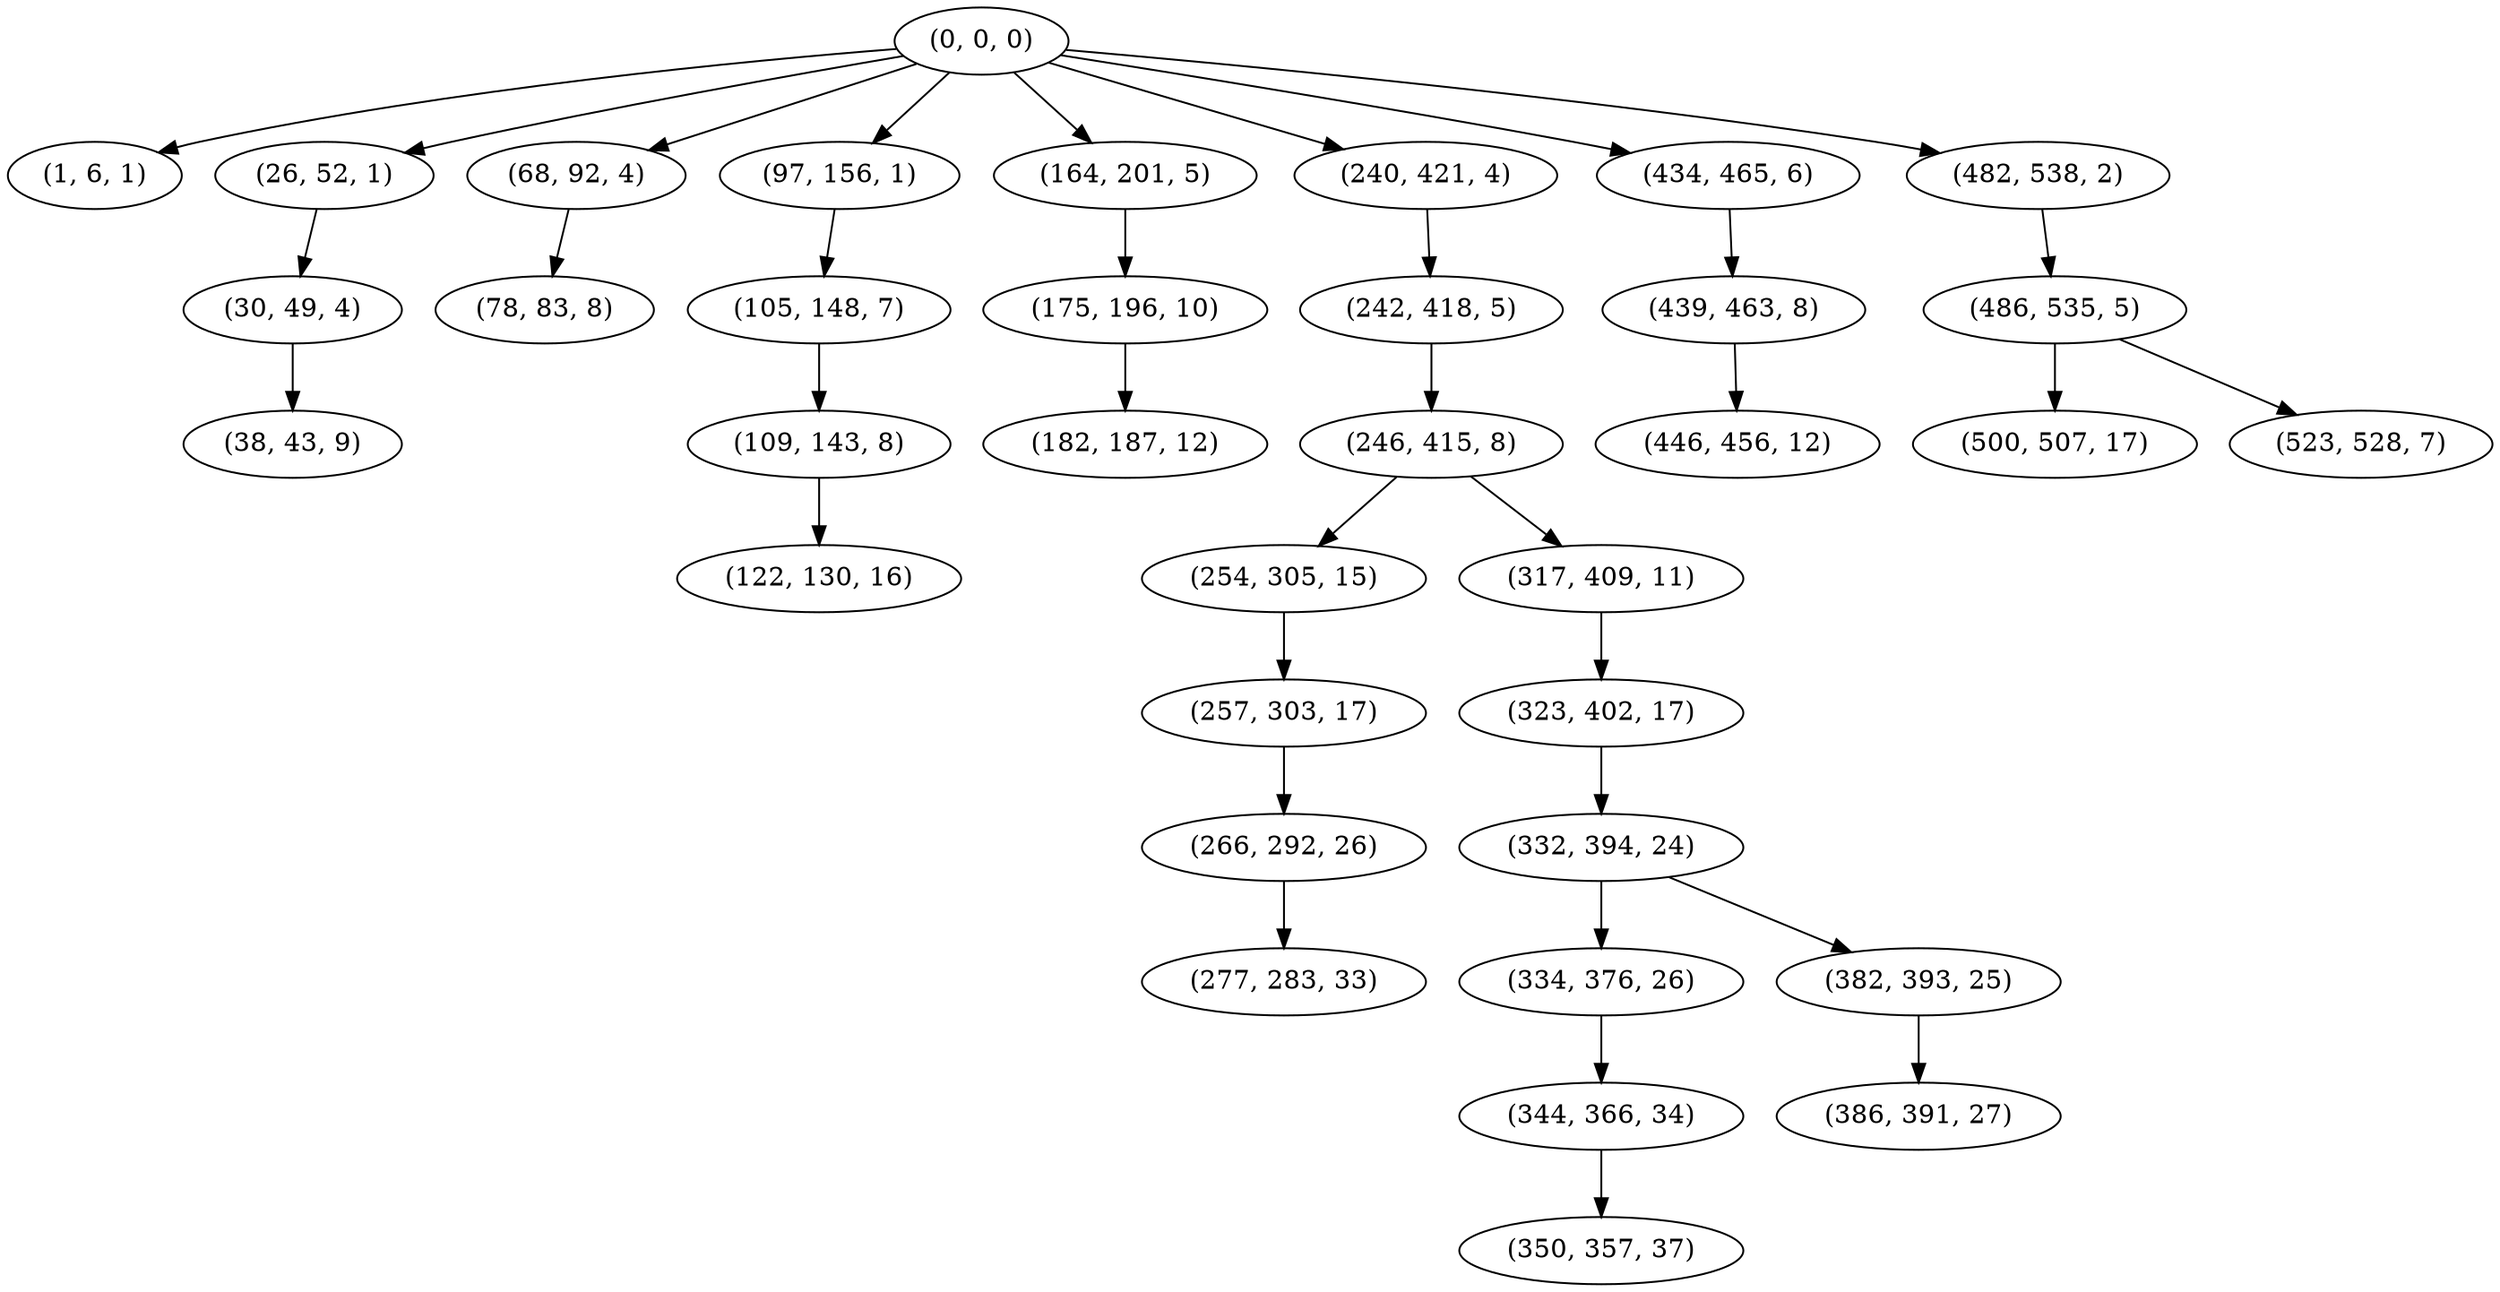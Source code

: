 digraph tree {
    "(0, 0, 0)";
    "(1, 6, 1)";
    "(26, 52, 1)";
    "(30, 49, 4)";
    "(38, 43, 9)";
    "(68, 92, 4)";
    "(78, 83, 8)";
    "(97, 156, 1)";
    "(105, 148, 7)";
    "(109, 143, 8)";
    "(122, 130, 16)";
    "(164, 201, 5)";
    "(175, 196, 10)";
    "(182, 187, 12)";
    "(240, 421, 4)";
    "(242, 418, 5)";
    "(246, 415, 8)";
    "(254, 305, 15)";
    "(257, 303, 17)";
    "(266, 292, 26)";
    "(277, 283, 33)";
    "(317, 409, 11)";
    "(323, 402, 17)";
    "(332, 394, 24)";
    "(334, 376, 26)";
    "(344, 366, 34)";
    "(350, 357, 37)";
    "(382, 393, 25)";
    "(386, 391, 27)";
    "(434, 465, 6)";
    "(439, 463, 8)";
    "(446, 456, 12)";
    "(482, 538, 2)";
    "(486, 535, 5)";
    "(500, 507, 17)";
    "(523, 528, 7)";
    "(0, 0, 0)" -> "(1, 6, 1)";
    "(0, 0, 0)" -> "(26, 52, 1)";
    "(0, 0, 0)" -> "(68, 92, 4)";
    "(0, 0, 0)" -> "(97, 156, 1)";
    "(0, 0, 0)" -> "(164, 201, 5)";
    "(0, 0, 0)" -> "(240, 421, 4)";
    "(0, 0, 0)" -> "(434, 465, 6)";
    "(0, 0, 0)" -> "(482, 538, 2)";
    "(26, 52, 1)" -> "(30, 49, 4)";
    "(30, 49, 4)" -> "(38, 43, 9)";
    "(68, 92, 4)" -> "(78, 83, 8)";
    "(97, 156, 1)" -> "(105, 148, 7)";
    "(105, 148, 7)" -> "(109, 143, 8)";
    "(109, 143, 8)" -> "(122, 130, 16)";
    "(164, 201, 5)" -> "(175, 196, 10)";
    "(175, 196, 10)" -> "(182, 187, 12)";
    "(240, 421, 4)" -> "(242, 418, 5)";
    "(242, 418, 5)" -> "(246, 415, 8)";
    "(246, 415, 8)" -> "(254, 305, 15)";
    "(246, 415, 8)" -> "(317, 409, 11)";
    "(254, 305, 15)" -> "(257, 303, 17)";
    "(257, 303, 17)" -> "(266, 292, 26)";
    "(266, 292, 26)" -> "(277, 283, 33)";
    "(317, 409, 11)" -> "(323, 402, 17)";
    "(323, 402, 17)" -> "(332, 394, 24)";
    "(332, 394, 24)" -> "(334, 376, 26)";
    "(332, 394, 24)" -> "(382, 393, 25)";
    "(334, 376, 26)" -> "(344, 366, 34)";
    "(344, 366, 34)" -> "(350, 357, 37)";
    "(382, 393, 25)" -> "(386, 391, 27)";
    "(434, 465, 6)" -> "(439, 463, 8)";
    "(439, 463, 8)" -> "(446, 456, 12)";
    "(482, 538, 2)" -> "(486, 535, 5)";
    "(486, 535, 5)" -> "(500, 507, 17)";
    "(486, 535, 5)" -> "(523, 528, 7)";
}
